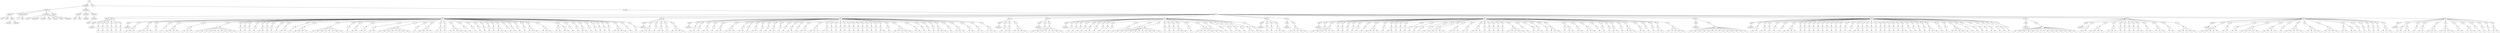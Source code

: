 digraph Tree {
	"t0" [label = "TEI"];
	"t1" [label = "teiHeader"];
	"t2" [label = "fileDesc"];
	"t3" [label = "titleStmt"];
	"t4" [label = "title"];
	"t5" [label = "title"];
	"t6" [label = "author"];
	"t7" [label = "surname"];
	"t8" [label = "forename"];
	"t9" [label = "publicationStmt"];
	"t10" [label = "p"];
	"t11" [label = "idno"];
	"t12" [label = "sourceDesc"];
	"t13" [label = "genre"];
	"t14" [label = "inspiration"];
	"t15" [label = "structure"];
	"t16" [label = "type"];
	"t17" [label = "periode"];
	"t18" [label = "taille"];
	"t19" [label = "permalien"];
	"t20" [label = "edStmt"];
	"t21" [label = "profileDesc"];
	"t22" [label = "creation"];
	"t23" [label = "date"];
	"t24" [label = "date"];
	"t25" [label = "langUsage"];
	"t26" [label = "language"];
	"t27" [label = "textClass"];
	"t28" [label = "keywords"];
	"t29" [label = "term"];
	"t30" [label = "text"];
	"t31" [label = "body"];
	"t32" [label = "div1"];
	"t33" [label = "head"];
	"t34" [label = "div2"];
	"t35" [label = "head"];
	"t36" [label = "listPerson"];
	"t37" [label = "sp"];
	"t38" [label = "p"];
	"t39" [label = "s"];
	"t40" [label = "sp"];
	"t41" [label = "p"];
	"t42" [label = "s"];
	"t43" [label = "sp"];
	"t44" [label = "p"];
	"t45" [label = "s"];
	"t46" [label = "sp"];
	"t47" [label = "p"];
	"t48" [label = "s"];
	"t49" [label = "sp"];
	"t50" [label = "p"];
	"t51" [label = "s"];
	"t52" [label = "sp"];
	"t53" [label = "p"];
	"t54" [label = "s"];
	"t55" [label = "div2"];
	"t56" [label = "head"];
	"t57" [label = "listPerson"];
	"t58" [label = "sp"];
	"t59" [label = "p"];
	"t60" [label = "s"];
	"t61" [label = "s"];
	"t62" [label = "s"];
	"t63" [label = "sp"];
	"t64" [label = "p"];
	"t65" [label = "s"];
	"t66" [label = "s"];
	"t67" [label = "s"];
	"t68" [label = "s"];
	"t69" [label = "sp"];
	"t70" [label = "p"];
	"t71" [label = "s"];
	"t72" [label = "sp"];
	"t73" [label = "p"];
	"t74" [label = "s"];
	"t75" [label = "sp"];
	"t76" [label = "p"];
	"t77" [label = "s"];
	"t78" [label = "s"];
	"t79" [label = "s"];
	"t80" [label = "s"];
	"t81" [label = "sp"];
	"t82" [label = "p"];
	"t83" [label = "s"];
	"t84" [label = "s"];
	"t85" [label = "s"];
	"t86" [label = "sp"];
	"t87" [label = "p"];
	"t88" [label = "s"];
	"t89" [label = "s"];
	"t90" [label = "s"];
	"t91" [label = "s"];
	"t92" [label = "s"];
	"t93" [label = "s"];
	"t94" [label = "s"];
	"t95" [label = "s"];
	"t96" [label = "s"];
	"t97" [label = "s"];
	"t98" [label = "sp"];
	"t99" [label = "p"];
	"t100" [label = "s"];
	"t101" [label = "sp"];
	"t102" [label = "p"];
	"t103" [label = "s"];
	"t104" [label = "sp"];
	"t105" [label = "p"];
	"t106" [label = "s"];
	"t107" [label = "sp"];
	"t108" [label = "p"];
	"t109" [label = "s"];
	"t110" [label = "sp"];
	"t111" [label = "p"];
	"t112" [label = "s"];
	"t113" [label = "s"];
	"t114" [label = "sp"];
	"t115" [label = "p"];
	"t116" [label = "s"];
	"t117" [label = "sp"];
	"t118" [label = "p"];
	"t119" [label = "s"];
	"t120" [label = "sp"];
	"t121" [label = "p"];
	"t122" [label = "s"];
	"t123" [label = "sp"];
	"t124" [label = "p"];
	"t125" [label = "s"];
	"t126" [label = "s"];
	"t127" [label = "sp"];
	"t128" [label = "p"];
	"t129" [label = "s"];
	"t130" [label = "sp"];
	"t131" [label = "p"];
	"t132" [label = "s"];
	"t133" [label = "s"];
	"t134" [label = "s"];
	"t135" [label = "s"];
	"t136" [label = "sp"];
	"t137" [label = "p"];
	"t138" [label = "s"];
	"t139" [label = "s"];
	"t140" [label = "s"];
	"t141" [label = "s"];
	"t142" [label = "s"];
	"t143" [label = "s"];
	"t144" [label = "s"];
	"t145" [label = "s"];
	"t146" [label = "sp"];
	"t147" [label = "p"];
	"t148" [label = "s"];
	"t149" [label = "sp"];
	"t150" [label = "p"];
	"t151" [label = "s"];
	"t152" [label = "s"];
	"t153" [label = "sp"];
	"t154" [label = "p"];
	"t155" [label = "s"];
	"t156" [label = "s"];
	"t157" [label = "sp"];
	"t158" [label = "p"];
	"t159" [label = "s"];
	"t160" [label = "s"];
	"t161" [label = "sp"];
	"t162" [label = "p"];
	"t163" [label = "s"];
	"t164" [label = "s"];
	"t165" [label = "s"];
	"t166" [label = "s"];
	"t167" [label = "s"];
	"t168" [label = "s"];
	"t169" [label = "s"];
	"t170" [label = "s"];
	"t171" [label = "sp"];
	"t172" [label = "p"];
	"t173" [label = "s"];
	"t174" [label = "sp"];
	"t175" [label = "p"];
	"t176" [label = "s"];
	"t177" [label = "s"];
	"t178" [label = "s"];
	"t179" [label = "s"];
	"t180" [label = "sp"];
	"t181" [label = "p"];
	"t182" [label = "s"];
	"t183" [label = "s"];
	"t184" [label = "sp"];
	"t185" [label = "p"];
	"t186" [label = "s"];
	"t187" [label = "sp"];
	"t188" [label = "p"];
	"t189" [label = "s"];
	"t190" [label = "s"];
	"t191" [label = "s"];
	"t192" [label = "s"];
	"t193" [label = "s"];
	"t194" [label = "sp"];
	"t195" [label = "p"];
	"t196" [label = "s"];
	"t197" [label = "sp"];
	"t198" [label = "p"];
	"t199" [label = "s"];
	"t200" [label = "sp"];
	"t201" [label = "p"];
	"t202" [label = "s"];
	"t203" [label = "sp"];
	"t204" [label = "p"];
	"t205" [label = "s"];
	"t206" [label = "sp"];
	"t207" [label = "p"];
	"t208" [label = "s"];
	"t209" [label = "sp"];
	"t210" [label = "p"];
	"t211" [label = "s"];
	"t212" [label = "sp"];
	"t213" [label = "p"];
	"t214" [label = "s"];
	"t215" [label = "s"];
	"t216" [label = "s"];
	"t217" [label = "sp"];
	"t218" [label = "p"];
	"t219" [label = "s"];
	"t220" [label = "sp"];
	"t221" [label = "p"];
	"t222" [label = "s"];
	"t223" [label = "sp"];
	"t224" [label = "p"];
	"t225" [label = "s"];
	"t226" [label = "sp"];
	"t227" [label = "p"];
	"t228" [label = "s"];
	"t229" [label = "sp"];
	"t230" [label = "p"];
	"t231" [label = "s"];
	"t232" [label = "s"];
	"t233" [label = "s"];
	"t234" [label = "sp"];
	"t235" [label = "p"];
	"t236" [label = "s"];
	"t237" [label = "s"];
	"t238" [label = "s"];
	"t239" [label = "sp"];
	"t240" [label = "p"];
	"t241" [label = "s"];
	"t242" [label = "s"];
	"t243" [label = "p"];
	"t244" [label = "s"];
	"t245" [label = "s"];
	"t246" [label = "sp"];
	"t247" [label = "p"];
	"t248" [label = "s"];
	"t249" [label = "sp"];
	"t250" [label = "p"];
	"t251" [label = "s"];
	"t252" [label = "sp"];
	"t253" [label = "p"];
	"t254" [label = "s"];
	"t255" [label = "s"];
	"t256" [label = "sp"];
	"t257" [label = "p"];
	"t258" [label = "s"];
	"t259" [label = "sp"];
	"t260" [label = "p"];
	"t261" [label = "s"];
	"t262" [label = "sp"];
	"t263" [label = "p"];
	"t264" [label = "s"];
	"t265" [label = "sp"];
	"t266" [label = "p"];
	"t267" [label = "s"];
	"t268" [label = "sp"];
	"t269" [label = "p"];
	"t270" [label = "s"];
	"t271" [label = "sp"];
	"t272" [label = "p"];
	"t273" [label = "s"];
	"t274" [label = "s"];
	"t275" [label = "s"];
	"t276" [label = "s"];
	"t277" [label = "sp"];
	"t278" [label = "p"];
	"t279" [label = "s"];
	"t280" [label = "sp"];
	"t281" [label = "p"];
	"t282" [label = "s"];
	"t283" [label = "div2"];
	"t284" [label = "head"];
	"t285" [label = "listPerson"];
	"t286" [label = "sp"];
	"t287" [label = "p"];
	"t288" [label = "s"];
	"t289" [label = "s"];
	"t290" [label = "s"];
	"t291" [label = "sp"];
	"t292" [label = "p"];
	"t293" [label = "s"];
	"t294" [label = "sp"];
	"t295" [label = "p"];
	"t296" [label = "s"];
	"t297" [label = "s"];
	"t298" [label = "sp"];
	"t299" [label = "p"];
	"t300" [label = "s"];
	"t301" [label = "sp"];
	"t302" [label = "p"];
	"t303" [label = "s"];
	"t304" [label = "s"];
	"t305" [label = "s"];
	"t306" [label = "s"];
	"t307" [label = "div2"];
	"t308" [label = "head"];
	"t309" [label = "listPerson"];
	"t310" [label = "sp"];
	"t311" [label = "p"];
	"t312" [label = "s"];
	"t313" [label = "s"];
	"t314" [label = "sp"];
	"t315" [label = "p"];
	"t316" [label = "s"];
	"t317" [label = "sp"];
	"t318" [label = "p"];
	"t319" [label = "s"];
	"t320" [label = "s"];
	"t321" [label = "sp"];
	"t322" [label = "p"];
	"t323" [label = "s"];
	"t324" [label = "sp"];
	"t325" [label = "p"];
	"t326" [label = "s"];
	"t327" [label = "s"];
	"t328" [label = "sp"];
	"t329" [label = "p"];
	"t330" [label = "s"];
	"t331" [label = "s"];
	"t332" [label = "s"];
	"t333" [label = "sp"];
	"t334" [label = "p"];
	"t335" [label = "s"];
	"t336" [label = "s"];
	"t337" [label = "sp"];
	"t338" [label = "p"];
	"t339" [label = "s"];
	"t340" [label = "sp"];
	"t341" [label = "p"];
	"t342" [label = "s"];
	"t343" [label = "s"];
	"t344" [label = "sp"];
	"t345" [label = "p"];
	"t346" [label = "s"];
	"t347" [label = "sp"];
	"t348" [label = "p"];
	"t349" [label = "s"];
	"t350" [label = "sp"];
	"t351" [label = "p"];
	"t352" [label = "s"];
	"t353" [label = "s"];
	"t354" [label = "sp"];
	"t355" [label = "p"];
	"t356" [label = "s"];
	"t357" [label = "sp"];
	"t358" [label = "p"];
	"t359" [label = "s"];
	"t360" [label = "sp"];
	"t361" [label = "p"];
	"t362" [label = "s"];
	"t363" [label = "s"];
	"t364" [label = "sp"];
	"t365" [label = "p"];
	"t366" [label = "s"];
	"t367" [label = "sp"];
	"t368" [label = "p"];
	"t369" [label = "s"];
	"t370" [label = "s"];
	"t371" [label = "sp"];
	"t372" [label = "p"];
	"t373" [label = "s"];
	"t374" [label = "s"];
	"t375" [label = "s"];
	"t376" [label = "sp"];
	"t377" [label = "p"];
	"t378" [label = "s"];
	"t379" [label = "s"];
	"t380" [label = "sp"];
	"t381" [label = "p"];
	"t382" [label = "s"];
	"t383" [label = "sp"];
	"t384" [label = "p"];
	"t385" [label = "s"];
	"t386" [label = "sp"];
	"t387" [label = "p"];
	"t388" [label = "s"];
	"t389" [label = "sp"];
	"t390" [label = "p"];
	"t391" [label = "s"];
	"t392" [label = "sp"];
	"t393" [label = "p"];
	"t394" [label = "s"];
	"t395" [label = "sp"];
	"t396" [label = "p"];
	"t397" [label = "s"];
	"t398" [label = "sp"];
	"t399" [label = "p"];
	"t400" [label = "s"];
	"t401" [label = "sp"];
	"t402" [label = "p"];
	"t403" [label = "s"];
	"t404" [label = "sp"];
	"t405" [label = "p"];
	"t406" [label = "s"];
	"t407" [label = "sp"];
	"t408" [label = "p"];
	"t409" [label = "s"];
	"t410" [label = "sp"];
	"t411" [label = "p"];
	"t412" [label = "s"];
	"t413" [label = "sp"];
	"t414" [label = "p"];
	"t415" [label = "s"];
	"t416" [label = "s"];
	"t417" [label = "sp"];
	"t418" [label = "p"];
	"t419" [label = "s"];
	"t420" [label = "sp"];
	"t421" [label = "p"];
	"t422" [label = "s"];
	"t423" [label = "s"];
	"t424" [label = "s"];
	"t425" [label = "s"];
	"t426" [label = "s"];
	"t427" [label = "sp"];
	"t428" [label = "p"];
	"t429" [label = "s"];
	"t430" [label = "s"];
	"t431" [label = "sp"];
	"t432" [label = "p"];
	"t433" [label = "s"];
	"t434" [label = "sp"];
	"t435" [label = "p"];
	"t436" [label = "s"];
	"t437" [label = "sp"];
	"t438" [label = "p"];
	"t439" [label = "s"];
	"t440" [label = "sp"];
	"t441" [label = "p"];
	"t442" [label = "s"];
	"t443" [label = "s"];
	"t444" [label = "s"];
	"t445" [label = "sp"];
	"t446" [label = "p"];
	"t447" [label = "s"];
	"t448" [label = "sp"];
	"t449" [label = "p"];
	"t450" [label = "s"];
	"t451" [label = "s"];
	"t452" [label = "s"];
	"t453" [label = "sp"];
	"t454" [label = "p"];
	"t455" [label = "s"];
	"t456" [label = "s"];
	"t457" [label = "sp"];
	"t458" [label = "p"];
	"t459" [label = "s"];
	"t460" [label = "s"];
	"t461" [label = "sp"];
	"t462" [label = "p"];
	"t463" [label = "s"];
	"t464" [label = "s"];
	"t465" [label = "s"];
	"t466" [label = "div2"];
	"t467" [label = "head"];
	"t468" [label = "listPerson"];
	"t469" [label = "sp"];
	"t470" [label = "p"];
	"t471" [label = "s"];
	"t472" [label = "sp"];
	"t473" [label = "p"];
	"t474" [label = "s"];
	"t475" [label = "s"];
	"t476" [label = "sp"];
	"t477" [label = "p"];
	"t478" [label = "s"];
	"t479" [label = "s"];
	"t480" [label = "s"];
	"t481" [label = "s"];
	"t482" [label = "div2"];
	"t483" [label = "head"];
	"t484" [label = "listPerson"];
	"t485" [label = "sp"];
	"t486" [label = "p"];
	"t487" [label = "s"];
	"t488" [label = "sp"];
	"t489" [label = "p"];
	"t490" [label = "s"];
	"t491" [label = "s"];
	"t492" [label = "s"];
	"t493" [label = "s"];
	"t494" [label = "s"];
	"t495" [label = "s"];
	"t496" [label = "s"];
	"t497" [label = "div2"];
	"t498" [label = "head"];
	"t499" [label = "listPerson"];
	"t500" [label = "sp"];
	"t501" [label = "p"];
	"t502" [label = "s"];
	"t503" [label = "sp"];
	"t504" [label = "p"];
	"t505" [label = "s"];
	"t506" [label = "sp"];
	"t507" [label = "p"];
	"t508" [label = "s"];
	"t509" [label = "sp"];
	"t510" [label = "p"];
	"t511" [label = "s"];
	"t512" [label = "sp"];
	"t513" [label = "p"];
	"t514" [label = "s"];
	"t515" [label = "s"];
	"t516" [label = "sp"];
	"t517" [label = "p"];
	"t518" [label = "s"];
	"t519" [label = "sp"];
	"t520" [label = "p"];
	"t521" [label = "s"];
	"t522" [label = "sp"];
	"t523" [label = "p"];
	"t524" [label = "s"];
	"t525" [label = "sp"];
	"t526" [label = "p"];
	"t527" [label = "s"];
	"t528" [label = "sp"];
	"t529" [label = "p"];
	"t530" [label = "s"];
	"t531" [label = "sp"];
	"t532" [label = "p"];
	"t533" [label = "s"];
	"t534" [label = "sp"];
	"t535" [label = "p"];
	"t536" [label = "s"];
	"t537" [label = "s"];
	"t538" [label = "s"];
	"t539" [label = "s"];
	"t540" [label = "s"];
	"t541" [label = "s"];
	"t542" [label = "s"];
	"t543" [label = "s"];
	"t544" [label = "s"];
	"t545" [label = "s"];
	"t546" [label = "sp"];
	"t547" [label = "p"];
	"t548" [label = "s"];
	"t549" [label = "sp"];
	"t550" [label = "p"];
	"t551" [label = "s"];
	"t552" [label = "sp"];
	"t553" [label = "p"];
	"t554" [label = "s"];
	"t555" [label = "sp"];
	"t556" [label = "p"];
	"t557" [label = "s"];
	"t558" [label = "s"];
	"t559" [label = "s"];
	"t560" [label = "sp"];
	"t561" [label = "p"];
	"t562" [label = "s"];
	"t563" [label = "sp"];
	"t564" [label = "p"];
	"t565" [label = "s"];
	"t566" [label = "s"];
	"t567" [label = "s"];
	"t568" [label = "s"];
	"t569" [label = "s"];
	"t570" [label = "s"];
	"t571" [label = "sp"];
	"t572" [label = "p"];
	"t573" [label = "s"];
	"t574" [label = "sp"];
	"t575" [label = "p"];
	"t576" [label = "s"];
	"t577" [label = "sp"];
	"t578" [label = "p"];
	"t579" [label = "s"];
	"t580" [label = "sp"];
	"t581" [label = "p"];
	"t582" [label = "s"];
	"t583" [label = "s"];
	"t584" [label = "sp"];
	"t585" [label = "p"];
	"t586" [label = "s"];
	"t587" [label = "sp"];
	"t588" [label = "p"];
	"t589" [label = "s"];
	"t590" [label = "s"];
	"t591" [label = "sp"];
	"t592" [label = "p"];
	"t593" [label = "s"];
	"t594" [label = "s"];
	"t595" [label = "div2"];
	"t596" [label = "head"];
	"t597" [label = "listPerson"];
	"t598" [label = "sp"];
	"t599" [label = "p"];
	"t600" [label = "s"];
	"t601" [label = "sp"];
	"t602" [label = "p"];
	"t603" [label = "s"];
	"t604" [label = "sp"];
	"t605" [label = "p"];
	"t606" [label = "s"];
	"t607" [label = "s"];
	"t608" [label = "s"];
	"t609" [label = "div2"];
	"t610" [label = "head"];
	"t611" [label = "listPerson"];
	"t612" [label = "sp"];
	"t613" [label = "p"];
	"t614" [label = "s"];
	"t615" [label = "s"];
	"t616" [label = "s"];
	"t617" [label = "s"];
	"t618" [label = "s"];
	"t619" [label = "div2"];
	"t620" [label = "head"];
	"t621" [label = "listPerson"];
	"t622" [label = "sp"];
	"t623" [label = "p"];
	"t624" [label = "s"];
	"t625" [label = "sp"];
	"t626" [label = "p"];
	"t627" [label = "s"];
	"t628" [label = "s"];
	"t629" [label = "s"];
	"t630" [label = "s"];
	"t631" [label = "s"];
	"t632" [label = "sp"];
	"t633" [label = "p"];
	"t634" [label = "s"];
	"t635" [label = "sp"];
	"t636" [label = "p"];
	"t637" [label = "s"];
	"t638" [label = "sp"];
	"t639" [label = "p"];
	"t640" [label = "s"];
	"t641" [label = "sp"];
	"t642" [label = "p"];
	"t643" [label = "s"];
	"t644" [label = "sp"];
	"t645" [label = "p"];
	"t646" [label = "s"];
	"t647" [label = "sp"];
	"t648" [label = "p"];
	"t649" [label = "s"];
	"t650" [label = "sp"];
	"t651" [label = "p"];
	"t652" [label = "s"];
	"t653" [label = "s"];
	"t654" [label = "s"];
	"t655" [label = "s"];
	"t656" [label = "sp"];
	"t657" [label = "p"];
	"t658" [label = "s"];
	"t659" [label = "sp"];
	"t660" [label = "p"];
	"t661" [label = "s"];
	"t662" [label = "s"];
	"t663" [label = "sp"];
	"t664" [label = "p"];
	"t665" [label = "s"];
	"t666" [label = "sp"];
	"t667" [label = "p"];
	"t668" [label = "s"];
	"t669" [label = "sp"];
	"t670" [label = "p"];
	"t671" [label = "s"];
	"t672" [label = "sp"];
	"t673" [label = "p"];
	"t674" [label = "s"];
	"t675" [label = "sp"];
	"t676" [label = "p"];
	"t677" [label = "s"];
	"t678" [label = "sp"];
	"t679" [label = "p"];
	"t680" [label = "s"];
	"t681" [label = "sp"];
	"t682" [label = "p"];
	"t683" [label = "s"];
	"t684" [label = "sp"];
	"t685" [label = "p"];
	"t686" [label = "s"];
	"t687" [label = "s"];
	"t688" [label = "s"];
	"t689" [label = "s"];
	"t690" [label = "s"];
	"t691" [label = "sp"];
	"t692" [label = "p"];
	"t693" [label = "s"];
	"t694" [label = "s"];
	"t695" [label = "s"];
	"t696" [label = "sp"];
	"t697" [label = "p"];
	"t698" [label = "s"];
	"t699" [label = "s"];
	"t700" [label = "sp"];
	"t701" [label = "p"];
	"t702" [label = "s"];
	"t703" [label = "s"];
	"t704" [label = "s"];
	"t705" [label = "sp"];
	"t706" [label = "p"];
	"t707" [label = "s"];
	"t708" [label = "sp"];
	"t709" [label = "p"];
	"t710" [label = "s"];
	"t711" [label = "sp"];
	"t712" [label = "p"];
	"t713" [label = "s"];
	"t714" [label = "sp"];
	"t715" [label = "p"];
	"t716" [label = "s"];
	"t717" [label = "sp"];
	"t718" [label = "p"];
	"t719" [label = "s"];
	"t720" [label = "sp"];
	"t721" [label = "p"];
	"t722" [label = "s"];
	"t723" [label = "s"];
	"t724" [label = "s"];
	"t725" [label = "s"];
	"t726" [label = "s"];
	"t727" [label = "sp"];
	"t728" [label = "p"];
	"t729" [label = "s"];
	"t730" [label = "sp"];
	"t731" [label = "p"];
	"t732" [label = "s"];
	"t733" [label = "sp"];
	"t734" [label = "p"];
	"t735" [label = "s"];
	"t736" [label = "s"];
	"t737" [label = "sp"];
	"t738" [label = "p"];
	"t739" [label = "s"];
	"t740" [label = "sp"];
	"t741" [label = "p"];
	"t742" [label = "s"];
	"t743" [label = "s"];
	"t744" [label = "s"];
	"t745" [label = "sp"];
	"t746" [label = "p"];
	"t747" [label = "s"];
	"t748" [label = "p"];
	"t749" [label = "s"];
	"t750" [label = "s"];
	"t751" [label = "sp"];
	"t752" [label = "p"];
	"t753" [label = "s"];
	"t754" [label = "s"];
	"t755" [label = "sp"];
	"t756" [label = "p"];
	"t757" [label = "s"];
	"t758" [label = "s"];
	"t759" [label = "s"];
	"t760" [label = "sp"];
	"t761" [label = "p"];
	"t762" [label = "s"];
	"t763" [label = "sp"];
	"t764" [label = "p"];
	"t765" [label = "s"];
	"t766" [label = "sp"];
	"t767" [label = "p"];
	"t768" [label = "s"];
	"t769" [label = "sp"];
	"t770" [label = "p"];
	"t771" [label = "s"];
	"t772" [label = "s"];
	"t773" [label = "sp"];
	"t774" [label = "p"];
	"t775" [label = "s"];
	"t776" [label = "sp"];
	"t777" [label = "p"];
	"t778" [label = "s"];
	"t779" [label = "s"];
	"t780" [label = "s"];
	"t781" [label = "sp"];
	"t782" [label = "p"];
	"t783" [label = "s"];
	"t784" [label = "s"];
	"t785" [label = "sp"];
	"t786" [label = "p"];
	"t787" [label = "s"];
	"t788" [label = "sp"];
	"t789" [label = "p"];
	"t790" [label = "s"];
	"t791" [label = "sp"];
	"t792" [label = "p"];
	"t793" [label = "s"];
	"t794" [label = "s"];
	"t795" [label = "sp"];
	"t796" [label = "p"];
	"t797" [label = "s"];
	"t798" [label = "s"];
	"t799" [label = "s"];
	"t800" [label = "s"];
	"t801" [label = "s"];
	"t802" [label = "div2"];
	"t803" [label = "head"];
	"t804" [label = "listPerson"];
	"t805" [label = "sp"];
	"t806" [label = "p"];
	"t807" [label = "s"];
	"t808" [label = "s"];
	"t809" [label = "s"];
	"t810" [label = "s"];
	"t811" [label = "s"];
	"t812" [label = "s"];
	"t813" [label = "s"];
	"t814" [label = "s"];
	"t815" [label = "s"];
	"t816" [label = "s"];
	"t817" [label = "s"];
	"t818" [label = "s"];
	"t819" [label = "s"];
	"t820" [label = "s"];
	"t821" [label = "div2"];
	"t822" [label = "head"];
	"t823" [label = "listPerson"];
	"t824" [label = "sp"];
	"t825" [label = "p"];
	"t826" [label = "s"];
	"t827" [label = "s"];
	"t828" [label = "sp"];
	"t829" [label = "p"];
	"t830" [label = "s"];
	"t831" [label = "s"];
	"t832" [label = "sp"];
	"t833" [label = "p"];
	"t834" [label = "s"];
	"t835" [label = "sp"];
	"t836" [label = "p"];
	"t837" [label = "s"];
	"t838" [label = "sp"];
	"t839" [label = "p"];
	"t840" [label = "s"];
	"t841" [label = "sp"];
	"t842" [label = "p"];
	"t843" [label = "s"];
	"t844" [label = "s"];
	"t845" [label = "s"];
	"t846" [label = "s"];
	"t847" [label = "sp"];
	"t848" [label = "p"];
	"t849" [label = "s"];
	"t850" [label = "sp"];
	"t851" [label = "p"];
	"t852" [label = "s"];
	"t853" [label = "sp"];
	"t854" [label = "p"];
	"t855" [label = "s"];
	"t856" [label = "sp"];
	"t857" [label = "p"];
	"t858" [label = "s"];
	"t859" [label = "sp"];
	"t860" [label = "p"];
	"t861" [label = "s"];
	"t862" [label = "sp"];
	"t863" [label = "p"];
	"t864" [label = "s"];
	"t865" [label = "sp"];
	"t866" [label = "p"];
	"t867" [label = "s"];
	"t868" [label = "sp"];
	"t869" [label = "p"];
	"t870" [label = "s"];
	"t871" [label = "sp"];
	"t872" [label = "p"];
	"t873" [label = "s"];
	"t874" [label = "sp"];
	"t875" [label = "p"];
	"t876" [label = "s"];
	"t877" [label = "sp"];
	"t878" [label = "p"];
	"t879" [label = "s"];
	"t880" [label = "sp"];
	"t881" [label = "p"];
	"t882" [label = "s"];
	"t883" [label = "sp"];
	"t884" [label = "p"];
	"t885" [label = "s"];
	"t886" [label = "s"];
	"t887" [label = "sp"];
	"t888" [label = "p"];
	"t889" [label = "s"];
	"t890" [label = "sp"];
	"t891" [label = "p"];
	"t892" [label = "s"];
	"t893" [label = "sp"];
	"t894" [label = "p"];
	"t895" [label = "s"];
	"t896" [label = "sp"];
	"t897" [label = "p"];
	"t898" [label = "s"];
	"t899" [label = "sp"];
	"t900" [label = "p"];
	"t901" [label = "s"];
	"t902" [label = "sp"];
	"t903" [label = "p"];
	"t904" [label = "s"];
	"t905" [label = "sp"];
	"t906" [label = "p"];
	"t907" [label = "s"];
	"t908" [label = "sp"];
	"t909" [label = "p"];
	"t910" [label = "s"];
	"t911" [label = "sp"];
	"t912" [label = "p"];
	"t913" [label = "s"];
	"t914" [label = "sp"];
	"t915" [label = "p"];
	"t916" [label = "s"];
	"t917" [label = "s"];
	"t918" [label = "sp"];
	"t919" [label = "p"];
	"t920" [label = "s"];
	"t921" [label = "sp"];
	"t922" [label = "p"];
	"t923" [label = "s"];
	"t924" [label = "sp"];
	"t925" [label = "p"];
	"t926" [label = "s"];
	"t927" [label = "sp"];
	"t928" [label = "p"];
	"t929" [label = "s"];
	"t930" [label = "sp"];
	"t931" [label = "p"];
	"t932" [label = "s"];
	"t933" [label = "s"];
	"t934" [label = "s"];
	"t935" [label = "sp"];
	"t936" [label = "p"];
	"t937" [label = "s"];
	"t938" [label = "sp"];
	"t939" [label = "p"];
	"t940" [label = "s"];
	"t941" [label = "sp"];
	"t942" [label = "p"];
	"t943" [label = "s"];
	"t944" [label = "s"];
	"t945" [label = "s"];
	"t946" [label = "s"];
	"t947" [label = "s"];
	"t948" [label = "sp"];
	"t949" [label = "p"];
	"t950" [label = "s"];
	"t951" [label = "sp"];
	"t952" [label = "p"];
	"t953" [label = "s"];
	"t954" [label = "sp"];
	"t955" [label = "p"];
	"t956" [label = "s"];
	"t957" [label = "sp"];
	"t958" [label = "p"];
	"t959" [label = "s"];
	"t960" [label = "sp"];
	"t961" [label = "p"];
	"t962" [label = "s"];
	"t963" [label = "s"];
	"t964" [label = "sp"];
	"t965" [label = "p"];
	"t966" [label = "s"];
	"t967" [label = "sp"];
	"t968" [label = "p"];
	"t969" [label = "s"];
	"t970" [label = "sp"];
	"t971" [label = "p"];
	"t972" [label = "s"];
	"t973" [label = "div2"];
	"t974" [label = "head"];
	"t975" [label = "listPerson"];
	"t976" [label = "sp"];
	"t977" [label = "p"];
	"t978" [label = "s"];
	"t979" [label = "s"];
	"t980" [label = "s"];
	"t981" [label = "s"];
	"t982" [label = "s"];
	"t983" [label = "s"];
	"t984" [label = "s"];
	"t985" [label = "s"];
	"t986" [label = "s"];
	"t987" [label = "s"];
	"t988" [label = "s"];
	"t989" [label = "s"];
	"t990" [label = "s"];
	"t991" [label = "s"];
	"t992" [label = "s"];
	"t993" [label = "div2"];
	"t994" [label = "head"];
	"t995" [label = "listPerson"];
	"t996" [label = "sp"];
	"t997" [label = "p"];
	"t998" [label = "s"];
	"t999" [label = "s"];
	"t1000" [label = "sp"];
	"t1001" [label = "p"];
	"t1002" [label = "s"];
	"t1003" [label = "s"];
	"t1004" [label = "s"];
	"t1005" [label = "s"];
	"t1006" [label = "sp"];
	"t1007" [label = "p"];
	"t1008" [label = "s"];
	"t1009" [label = "s"];
	"t1010" [label = "s"];
	"t1011" [label = "sp"];
	"t1012" [label = "p"];
	"t1013" [label = "s"];
	"t1014" [label = "sp"];
	"t1015" [label = "p"];
	"t1016" [label = "s"];
	"t1017" [label = "sp"];
	"t1018" [label = "p"];
	"t1019" [label = "s"];
	"t1020" [label = "sp"];
	"t1021" [label = "p"];
	"t1022" [label = "s"];
	"t1023" [label = "sp"];
	"t1024" [label = "p"];
	"t1025" [label = "s"];
	"t1026" [label = "s"];
	"t1027" [label = "sp"];
	"t1028" [label = "p"];
	"t1029" [label = "s"];
	"t1030" [label = "s"];
	"t1031" [label = "sp"];
	"t1032" [label = "p"];
	"t1033" [label = "s"];
	"t1034" [label = "s"];
	"t1035" [label = "s"];
	"t1036" [label = "sp"];
	"t1037" [label = "p"];
	"t1038" [label = "s"];
	"t1039" [label = "s"];
	"t1040" [label = "sp"];
	"t1041" [label = "p"];
	"t1042" [label = "s"];
	"t1043" [label = "s"];
	"t1044" [label = "s"];
	"t1045" [label = "s"];
	"t1046" [label = "s"];
	"t1047" [label = "div2"];
	"t1048" [label = "head"];
	"t1049" [label = "listPerson"];
	"t1050" [label = "sp"];
	"t1051" [label = "p"];
	"t1052" [label = "s"];
	"t1053" [label = "s"];
	"t1054" [label = "s"];
	"t1055" [label = "s"];
	"t1056" [label = "s"];
	"t1057" [label = "sp"];
	"t1058" [label = "p"];
	"t1059" [label = "s"];
	"t1060" [label = "s"];
	"t1061" [label = "sp"];
	"t1062" [label = "p"];
	"t1063" [label = "s"];
	"t1064" [label = "s"];
	"t1065" [label = "sp"];
	"t1066" [label = "p"];
	"t1067" [label = "s"];
	"t1068" [label = "s"];
	"t1069" [label = "s"];
	"t1070" [label = "s"];
	"t1071" [label = "s"];
	"t1072" [label = "sp"];
	"t1073" [label = "p"];
	"t1074" [label = "s"];
	"t1075" [label = "s"];
	"t1076" [label = "s"];
	"t1077" [label = "s"];
	"t1078" [label = "sp"];
	"t1079" [label = "p"];
	"t1080" [label = "s"];
	"t1081" [label = "sp"];
	"t1082" [label = "p"];
	"t1083" [label = "s"];
	"t1084" [label = "s"];
	"t1085" [label = "s"];
	"t1086" [label = "s"];
	"t1087" [label = "s"];
	"t1088" [label = "sp"];
	"t1089" [label = "p"];
	"t1090" [label = "s"];
	"t1091" [label = "s"];
	"t1092" [label = "s"];
	"t1093" [label = "s"];
	"t1094" [label = "sp"];
	"t1095" [label = "p"];
	"t1096" [label = "s"];
	"t1097" [label = "s"];
	"t1098" [label = "s"];
	"t1099" [label = "s"];
	"t1100" [label = "sp"];
	"t1101" [label = "p"];
	"t1102" [label = "s"];
	"t1103" [label = "s"];
	"t1104" [label = "p"];
	"t1105" [label = "s"];
	"t1106" [label = "s"];
	"t1107" [label = "sp"];
	"t1108" [label = "p"];
	"t1109" [label = "s"];
	"t1110" [label = "sp"];
	"t1111" [label = "p"];
	"t1112" [label = "s"];
	"t1113" [label = "sp"];
	"t1114" [label = "p"];
	"t1115" [label = "s"];
	"t1116" [label = "sp"];
	"t1117" [label = "p"];
	"t1118" [label = "s"];
	"t1119" [label = "sp"];
	"t1120" [label = "p"];
	"t1121" [label = "s"];
	"t1122" [label = "sp"];
	"t1123" [label = "p"];
	"t1124" [label = "s"];
	"t1125" [label = "s"];
	"t1126" [label = "s"];
	"t1127" [label = "div2"];
	"t1128" [label = "head"];
	"t1129" [label = "listPerson"];
	"t1130" [label = "sp"];
	"t1131" [label = "p"];
	"t1132" [label = "s"];
	"t1133" [label = "s"];
	"t1134" [label = "p"];
	"t1135" [label = "s"];
	"t1136" [label = "s"];
	"t1137" [label = "sp"];
	"t1138" [label = "p"];
	"t1139" [label = "s"];
	"t1140" [label = "sp"];
	"t1141" [label = "p"];
	"t1142" [label = "s"];
	"t1143" [label = "s"];
	"t1144" [label = "sp"];
	"t1145" [label = "p"];
	"t1146" [label = "s"];
	"t1147" [label = "s"];
	"t1148" [label = "s"];
	"t1149" [label = "sp"];
	"t1150" [label = "p"];
	"t1151" [label = "s"];
	"t1152" [label = "s"];
	"t1153" [label = "s"];
	"t1154" [label = "s"];
	"t1155" [label = "sp"];
	"t1156" [label = "p"];
	"t1157" [label = "s"];
	"t1158" [label = "s"];
	"t1159" [label = "sp"];
	"t1160" [label = "p"];
	"t1161" [label = "s"];
	"t1162" [label = "s"];
	"t1163" [label = "s"];
	"t1164" [label = "sp"];
	"t1165" [label = "p"];
	"t1166" [label = "s"];
	"t1167" [label = "sp"];
	"t1168" [label = "p"];
	"t1169" [label = "s"];
	"t1170" [label = "sp"];
	"t1171" [label = "p"];
	"t1172" [label = "s"];
	"t1173" [label = "sp"];
	"t1174" [label = "p"];
	"t1175" [label = "s"];
	"t1176" [label = "s"];
	"t0" -> "t1";
	"t1" -> "t2";
	"t2" -> "t3";
	"t3" -> "t4";
	"t3" -> "t5";
	"t3" -> "t6";
	"t6" -> "t7";
	"t6" -> "t8";
	"t2" -> "t9";
	"t9" -> "t10";
	"t9" -> "t11";
	"t2" -> "t12";
	"t12" -> "t13";
	"t12" -> "t14";
	"t12" -> "t15";
	"t12" -> "t16";
	"t12" -> "t17";
	"t12" -> "t18";
	"t12" -> "t19";
	"t2" -> "t20";
	"t1" -> "t21";
	"t21" -> "t22";
	"t22" -> "t23";
	"t22" -> "t24";
	"t21" -> "t25";
	"t25" -> "t26";
	"t21" -> "t27";
	"t27" -> "t28";
	"t28" -> "t29";
	"t0" -> "t30";
	"t30" -> "t31";
	"t31" -> "t32";
	"t32" -> "t33";
	"t32" -> "t34";
	"t34" -> "t35";
	"t35" -> "t36";
	"t34" -> "t37";
	"t37" -> "t38";
	"t38" -> "t39";
	"t34" -> "t40";
	"t40" -> "t41";
	"t41" -> "t42";
	"t34" -> "t43";
	"t43" -> "t44";
	"t44" -> "t45";
	"t34" -> "t46";
	"t46" -> "t47";
	"t47" -> "t48";
	"t34" -> "t49";
	"t49" -> "t50";
	"t50" -> "t51";
	"t34" -> "t52";
	"t52" -> "t53";
	"t53" -> "t54";
	"t32" -> "t55";
	"t55" -> "t56";
	"t56" -> "t57";
	"t55" -> "t58";
	"t58" -> "t59";
	"t59" -> "t60";
	"t59" -> "t61";
	"t59" -> "t62";
	"t55" -> "t63";
	"t63" -> "t64";
	"t64" -> "t65";
	"t64" -> "t66";
	"t64" -> "t67";
	"t64" -> "t68";
	"t55" -> "t69";
	"t69" -> "t70";
	"t70" -> "t71";
	"t55" -> "t72";
	"t72" -> "t73";
	"t73" -> "t74";
	"t55" -> "t75";
	"t75" -> "t76";
	"t76" -> "t77";
	"t76" -> "t78";
	"t76" -> "t79";
	"t76" -> "t80";
	"t55" -> "t81";
	"t81" -> "t82";
	"t82" -> "t83";
	"t82" -> "t84";
	"t82" -> "t85";
	"t55" -> "t86";
	"t86" -> "t87";
	"t87" -> "t88";
	"t87" -> "t89";
	"t87" -> "t90";
	"t87" -> "t91";
	"t87" -> "t92";
	"t87" -> "t93";
	"t87" -> "t94";
	"t87" -> "t95";
	"t87" -> "t96";
	"t87" -> "t97";
	"t55" -> "t98";
	"t98" -> "t99";
	"t99" -> "t100";
	"t55" -> "t101";
	"t101" -> "t102";
	"t102" -> "t103";
	"t55" -> "t104";
	"t104" -> "t105";
	"t105" -> "t106";
	"t55" -> "t107";
	"t107" -> "t108";
	"t108" -> "t109";
	"t55" -> "t110";
	"t110" -> "t111";
	"t111" -> "t112";
	"t111" -> "t113";
	"t55" -> "t114";
	"t114" -> "t115";
	"t115" -> "t116";
	"t55" -> "t117";
	"t117" -> "t118";
	"t118" -> "t119";
	"t55" -> "t120";
	"t120" -> "t121";
	"t121" -> "t122";
	"t55" -> "t123";
	"t123" -> "t124";
	"t124" -> "t125";
	"t124" -> "t126";
	"t55" -> "t127";
	"t127" -> "t128";
	"t128" -> "t129";
	"t55" -> "t130";
	"t130" -> "t131";
	"t131" -> "t132";
	"t131" -> "t133";
	"t131" -> "t134";
	"t131" -> "t135";
	"t55" -> "t136";
	"t136" -> "t137";
	"t137" -> "t138";
	"t137" -> "t139";
	"t137" -> "t140";
	"t137" -> "t141";
	"t137" -> "t142";
	"t137" -> "t143";
	"t137" -> "t144";
	"t137" -> "t145";
	"t55" -> "t146";
	"t146" -> "t147";
	"t147" -> "t148";
	"t55" -> "t149";
	"t149" -> "t150";
	"t150" -> "t151";
	"t150" -> "t152";
	"t55" -> "t153";
	"t153" -> "t154";
	"t154" -> "t155";
	"t154" -> "t156";
	"t55" -> "t157";
	"t157" -> "t158";
	"t158" -> "t159";
	"t158" -> "t160";
	"t55" -> "t161";
	"t161" -> "t162";
	"t162" -> "t163";
	"t162" -> "t164";
	"t162" -> "t165";
	"t162" -> "t166";
	"t162" -> "t167";
	"t162" -> "t168";
	"t162" -> "t169";
	"t162" -> "t170";
	"t55" -> "t171";
	"t171" -> "t172";
	"t172" -> "t173";
	"t55" -> "t174";
	"t174" -> "t175";
	"t175" -> "t176";
	"t175" -> "t177";
	"t175" -> "t178";
	"t175" -> "t179";
	"t55" -> "t180";
	"t180" -> "t181";
	"t181" -> "t182";
	"t181" -> "t183";
	"t55" -> "t184";
	"t184" -> "t185";
	"t185" -> "t186";
	"t55" -> "t187";
	"t187" -> "t188";
	"t188" -> "t189";
	"t188" -> "t190";
	"t188" -> "t191";
	"t188" -> "t192";
	"t188" -> "t193";
	"t55" -> "t194";
	"t194" -> "t195";
	"t195" -> "t196";
	"t55" -> "t197";
	"t197" -> "t198";
	"t198" -> "t199";
	"t55" -> "t200";
	"t200" -> "t201";
	"t201" -> "t202";
	"t55" -> "t203";
	"t203" -> "t204";
	"t204" -> "t205";
	"t55" -> "t206";
	"t206" -> "t207";
	"t207" -> "t208";
	"t55" -> "t209";
	"t209" -> "t210";
	"t210" -> "t211";
	"t55" -> "t212";
	"t212" -> "t213";
	"t213" -> "t214";
	"t213" -> "t215";
	"t213" -> "t216";
	"t55" -> "t217";
	"t217" -> "t218";
	"t218" -> "t219";
	"t55" -> "t220";
	"t220" -> "t221";
	"t221" -> "t222";
	"t55" -> "t223";
	"t223" -> "t224";
	"t224" -> "t225";
	"t55" -> "t226";
	"t226" -> "t227";
	"t227" -> "t228";
	"t55" -> "t229";
	"t229" -> "t230";
	"t230" -> "t231";
	"t230" -> "t232";
	"t230" -> "t233";
	"t55" -> "t234";
	"t234" -> "t235";
	"t235" -> "t236";
	"t235" -> "t237";
	"t235" -> "t238";
	"t55" -> "t239";
	"t239" -> "t240";
	"t240" -> "t241";
	"t240" -> "t242";
	"t239" -> "t243";
	"t243" -> "t244";
	"t243" -> "t245";
	"t55" -> "t246";
	"t246" -> "t247";
	"t247" -> "t248";
	"t55" -> "t249";
	"t249" -> "t250";
	"t250" -> "t251";
	"t55" -> "t252";
	"t252" -> "t253";
	"t253" -> "t254";
	"t253" -> "t255";
	"t55" -> "t256";
	"t256" -> "t257";
	"t257" -> "t258";
	"t55" -> "t259";
	"t259" -> "t260";
	"t260" -> "t261";
	"t55" -> "t262";
	"t262" -> "t263";
	"t263" -> "t264";
	"t55" -> "t265";
	"t265" -> "t266";
	"t266" -> "t267";
	"t55" -> "t268";
	"t268" -> "t269";
	"t269" -> "t270";
	"t55" -> "t271";
	"t271" -> "t272";
	"t272" -> "t273";
	"t272" -> "t274";
	"t272" -> "t275";
	"t272" -> "t276";
	"t55" -> "t277";
	"t277" -> "t278";
	"t278" -> "t279";
	"t55" -> "t280";
	"t280" -> "t281";
	"t281" -> "t282";
	"t32" -> "t283";
	"t283" -> "t284";
	"t284" -> "t285";
	"t283" -> "t286";
	"t286" -> "t287";
	"t287" -> "t288";
	"t287" -> "t289";
	"t287" -> "t290";
	"t283" -> "t291";
	"t291" -> "t292";
	"t292" -> "t293";
	"t283" -> "t294";
	"t294" -> "t295";
	"t295" -> "t296";
	"t295" -> "t297";
	"t283" -> "t298";
	"t298" -> "t299";
	"t299" -> "t300";
	"t283" -> "t301";
	"t301" -> "t302";
	"t302" -> "t303";
	"t302" -> "t304";
	"t302" -> "t305";
	"t302" -> "t306";
	"t32" -> "t307";
	"t307" -> "t308";
	"t308" -> "t309";
	"t307" -> "t310";
	"t310" -> "t311";
	"t311" -> "t312";
	"t311" -> "t313";
	"t307" -> "t314";
	"t314" -> "t315";
	"t315" -> "t316";
	"t307" -> "t317";
	"t317" -> "t318";
	"t318" -> "t319";
	"t318" -> "t320";
	"t307" -> "t321";
	"t321" -> "t322";
	"t322" -> "t323";
	"t307" -> "t324";
	"t324" -> "t325";
	"t325" -> "t326";
	"t325" -> "t327";
	"t307" -> "t328";
	"t328" -> "t329";
	"t329" -> "t330";
	"t329" -> "t331";
	"t329" -> "t332";
	"t307" -> "t333";
	"t333" -> "t334";
	"t334" -> "t335";
	"t334" -> "t336";
	"t307" -> "t337";
	"t337" -> "t338";
	"t338" -> "t339";
	"t307" -> "t340";
	"t340" -> "t341";
	"t341" -> "t342";
	"t341" -> "t343";
	"t307" -> "t344";
	"t344" -> "t345";
	"t345" -> "t346";
	"t307" -> "t347";
	"t347" -> "t348";
	"t348" -> "t349";
	"t307" -> "t350";
	"t350" -> "t351";
	"t351" -> "t352";
	"t351" -> "t353";
	"t307" -> "t354";
	"t354" -> "t355";
	"t355" -> "t356";
	"t307" -> "t357";
	"t357" -> "t358";
	"t358" -> "t359";
	"t307" -> "t360";
	"t360" -> "t361";
	"t361" -> "t362";
	"t361" -> "t363";
	"t307" -> "t364";
	"t364" -> "t365";
	"t365" -> "t366";
	"t307" -> "t367";
	"t367" -> "t368";
	"t368" -> "t369";
	"t368" -> "t370";
	"t307" -> "t371";
	"t371" -> "t372";
	"t372" -> "t373";
	"t372" -> "t374";
	"t372" -> "t375";
	"t307" -> "t376";
	"t376" -> "t377";
	"t377" -> "t378";
	"t377" -> "t379";
	"t307" -> "t380";
	"t380" -> "t381";
	"t381" -> "t382";
	"t307" -> "t383";
	"t383" -> "t384";
	"t384" -> "t385";
	"t307" -> "t386";
	"t386" -> "t387";
	"t387" -> "t388";
	"t307" -> "t389";
	"t389" -> "t390";
	"t390" -> "t391";
	"t307" -> "t392";
	"t392" -> "t393";
	"t393" -> "t394";
	"t307" -> "t395";
	"t395" -> "t396";
	"t396" -> "t397";
	"t307" -> "t398";
	"t398" -> "t399";
	"t399" -> "t400";
	"t307" -> "t401";
	"t401" -> "t402";
	"t402" -> "t403";
	"t307" -> "t404";
	"t404" -> "t405";
	"t405" -> "t406";
	"t307" -> "t407";
	"t407" -> "t408";
	"t408" -> "t409";
	"t307" -> "t410";
	"t410" -> "t411";
	"t411" -> "t412";
	"t307" -> "t413";
	"t413" -> "t414";
	"t414" -> "t415";
	"t414" -> "t416";
	"t307" -> "t417";
	"t417" -> "t418";
	"t418" -> "t419";
	"t307" -> "t420";
	"t420" -> "t421";
	"t421" -> "t422";
	"t421" -> "t423";
	"t421" -> "t424";
	"t421" -> "t425";
	"t421" -> "t426";
	"t307" -> "t427";
	"t427" -> "t428";
	"t428" -> "t429";
	"t428" -> "t430";
	"t307" -> "t431";
	"t431" -> "t432";
	"t432" -> "t433";
	"t307" -> "t434";
	"t434" -> "t435";
	"t435" -> "t436";
	"t307" -> "t437";
	"t437" -> "t438";
	"t438" -> "t439";
	"t307" -> "t440";
	"t440" -> "t441";
	"t441" -> "t442";
	"t441" -> "t443";
	"t441" -> "t444";
	"t307" -> "t445";
	"t445" -> "t446";
	"t446" -> "t447";
	"t307" -> "t448";
	"t448" -> "t449";
	"t449" -> "t450";
	"t449" -> "t451";
	"t449" -> "t452";
	"t307" -> "t453";
	"t453" -> "t454";
	"t454" -> "t455";
	"t454" -> "t456";
	"t307" -> "t457";
	"t457" -> "t458";
	"t458" -> "t459";
	"t458" -> "t460";
	"t307" -> "t461";
	"t461" -> "t462";
	"t462" -> "t463";
	"t462" -> "t464";
	"t462" -> "t465";
	"t32" -> "t466";
	"t466" -> "t467";
	"t467" -> "t468";
	"t466" -> "t469";
	"t469" -> "t470";
	"t470" -> "t471";
	"t466" -> "t472";
	"t472" -> "t473";
	"t473" -> "t474";
	"t473" -> "t475";
	"t466" -> "t476";
	"t476" -> "t477";
	"t477" -> "t478";
	"t477" -> "t479";
	"t477" -> "t480";
	"t477" -> "t481";
	"t32" -> "t482";
	"t482" -> "t483";
	"t483" -> "t484";
	"t482" -> "t485";
	"t485" -> "t486";
	"t486" -> "t487";
	"t482" -> "t488";
	"t488" -> "t489";
	"t489" -> "t490";
	"t489" -> "t491";
	"t489" -> "t492";
	"t489" -> "t493";
	"t489" -> "t494";
	"t489" -> "t495";
	"t489" -> "t496";
	"t32" -> "t497";
	"t497" -> "t498";
	"t498" -> "t499";
	"t497" -> "t500";
	"t500" -> "t501";
	"t501" -> "t502";
	"t497" -> "t503";
	"t503" -> "t504";
	"t504" -> "t505";
	"t497" -> "t506";
	"t506" -> "t507";
	"t507" -> "t508";
	"t497" -> "t509";
	"t509" -> "t510";
	"t510" -> "t511";
	"t497" -> "t512";
	"t512" -> "t513";
	"t513" -> "t514";
	"t513" -> "t515";
	"t497" -> "t516";
	"t516" -> "t517";
	"t517" -> "t518";
	"t497" -> "t519";
	"t519" -> "t520";
	"t520" -> "t521";
	"t497" -> "t522";
	"t522" -> "t523";
	"t523" -> "t524";
	"t497" -> "t525";
	"t525" -> "t526";
	"t526" -> "t527";
	"t497" -> "t528";
	"t528" -> "t529";
	"t529" -> "t530";
	"t497" -> "t531";
	"t531" -> "t532";
	"t532" -> "t533";
	"t497" -> "t534";
	"t534" -> "t535";
	"t535" -> "t536";
	"t535" -> "t537";
	"t535" -> "t538";
	"t535" -> "t539";
	"t535" -> "t540";
	"t535" -> "t541";
	"t535" -> "t542";
	"t535" -> "t543";
	"t535" -> "t544";
	"t535" -> "t545";
	"t497" -> "t546";
	"t546" -> "t547";
	"t547" -> "t548";
	"t497" -> "t549";
	"t549" -> "t550";
	"t550" -> "t551";
	"t497" -> "t552";
	"t552" -> "t553";
	"t553" -> "t554";
	"t497" -> "t555";
	"t555" -> "t556";
	"t556" -> "t557";
	"t556" -> "t558";
	"t556" -> "t559";
	"t497" -> "t560";
	"t560" -> "t561";
	"t561" -> "t562";
	"t497" -> "t563";
	"t563" -> "t564";
	"t564" -> "t565";
	"t564" -> "t566";
	"t564" -> "t567";
	"t564" -> "t568";
	"t564" -> "t569";
	"t564" -> "t570";
	"t497" -> "t571";
	"t571" -> "t572";
	"t572" -> "t573";
	"t497" -> "t574";
	"t574" -> "t575";
	"t575" -> "t576";
	"t497" -> "t577";
	"t577" -> "t578";
	"t578" -> "t579";
	"t497" -> "t580";
	"t580" -> "t581";
	"t581" -> "t582";
	"t581" -> "t583";
	"t497" -> "t584";
	"t584" -> "t585";
	"t585" -> "t586";
	"t497" -> "t587";
	"t587" -> "t588";
	"t588" -> "t589";
	"t588" -> "t590";
	"t497" -> "t591";
	"t591" -> "t592";
	"t592" -> "t593";
	"t592" -> "t594";
	"t32" -> "t595";
	"t595" -> "t596";
	"t596" -> "t597";
	"t595" -> "t598";
	"t598" -> "t599";
	"t599" -> "t600";
	"t595" -> "t601";
	"t601" -> "t602";
	"t602" -> "t603";
	"t595" -> "t604";
	"t604" -> "t605";
	"t605" -> "t606";
	"t605" -> "t607";
	"t605" -> "t608";
	"t32" -> "t609";
	"t609" -> "t610";
	"t610" -> "t611";
	"t609" -> "t612";
	"t612" -> "t613";
	"t613" -> "t614";
	"t613" -> "t615";
	"t613" -> "t616";
	"t613" -> "t617";
	"t613" -> "t618";
	"t32" -> "t619";
	"t619" -> "t620";
	"t620" -> "t621";
	"t619" -> "t622";
	"t622" -> "t623";
	"t623" -> "t624";
	"t619" -> "t625";
	"t625" -> "t626";
	"t626" -> "t627";
	"t626" -> "t628";
	"t626" -> "t629";
	"t626" -> "t630";
	"t626" -> "t631";
	"t619" -> "t632";
	"t632" -> "t633";
	"t633" -> "t634";
	"t619" -> "t635";
	"t635" -> "t636";
	"t636" -> "t637";
	"t619" -> "t638";
	"t638" -> "t639";
	"t639" -> "t640";
	"t619" -> "t641";
	"t641" -> "t642";
	"t642" -> "t643";
	"t619" -> "t644";
	"t644" -> "t645";
	"t645" -> "t646";
	"t619" -> "t647";
	"t647" -> "t648";
	"t648" -> "t649";
	"t619" -> "t650";
	"t650" -> "t651";
	"t651" -> "t652";
	"t651" -> "t653";
	"t651" -> "t654";
	"t651" -> "t655";
	"t619" -> "t656";
	"t656" -> "t657";
	"t657" -> "t658";
	"t619" -> "t659";
	"t659" -> "t660";
	"t660" -> "t661";
	"t660" -> "t662";
	"t619" -> "t663";
	"t663" -> "t664";
	"t664" -> "t665";
	"t619" -> "t666";
	"t666" -> "t667";
	"t667" -> "t668";
	"t619" -> "t669";
	"t669" -> "t670";
	"t670" -> "t671";
	"t619" -> "t672";
	"t672" -> "t673";
	"t673" -> "t674";
	"t619" -> "t675";
	"t675" -> "t676";
	"t676" -> "t677";
	"t619" -> "t678";
	"t678" -> "t679";
	"t679" -> "t680";
	"t619" -> "t681";
	"t681" -> "t682";
	"t682" -> "t683";
	"t619" -> "t684";
	"t684" -> "t685";
	"t685" -> "t686";
	"t685" -> "t687";
	"t685" -> "t688";
	"t685" -> "t689";
	"t685" -> "t690";
	"t619" -> "t691";
	"t691" -> "t692";
	"t692" -> "t693";
	"t692" -> "t694";
	"t692" -> "t695";
	"t619" -> "t696";
	"t696" -> "t697";
	"t697" -> "t698";
	"t697" -> "t699";
	"t619" -> "t700";
	"t700" -> "t701";
	"t701" -> "t702";
	"t701" -> "t703";
	"t701" -> "t704";
	"t619" -> "t705";
	"t705" -> "t706";
	"t706" -> "t707";
	"t619" -> "t708";
	"t708" -> "t709";
	"t709" -> "t710";
	"t619" -> "t711";
	"t711" -> "t712";
	"t712" -> "t713";
	"t619" -> "t714";
	"t714" -> "t715";
	"t715" -> "t716";
	"t619" -> "t717";
	"t717" -> "t718";
	"t718" -> "t719";
	"t619" -> "t720";
	"t720" -> "t721";
	"t721" -> "t722";
	"t721" -> "t723";
	"t721" -> "t724";
	"t721" -> "t725";
	"t721" -> "t726";
	"t619" -> "t727";
	"t727" -> "t728";
	"t728" -> "t729";
	"t619" -> "t730";
	"t730" -> "t731";
	"t731" -> "t732";
	"t619" -> "t733";
	"t733" -> "t734";
	"t734" -> "t735";
	"t734" -> "t736";
	"t619" -> "t737";
	"t737" -> "t738";
	"t738" -> "t739";
	"t619" -> "t740";
	"t740" -> "t741";
	"t741" -> "t742";
	"t741" -> "t743";
	"t741" -> "t744";
	"t619" -> "t745";
	"t745" -> "t746";
	"t746" -> "t747";
	"t745" -> "t748";
	"t748" -> "t749";
	"t748" -> "t750";
	"t619" -> "t751";
	"t751" -> "t752";
	"t752" -> "t753";
	"t752" -> "t754";
	"t619" -> "t755";
	"t755" -> "t756";
	"t756" -> "t757";
	"t756" -> "t758";
	"t756" -> "t759";
	"t619" -> "t760";
	"t760" -> "t761";
	"t761" -> "t762";
	"t619" -> "t763";
	"t763" -> "t764";
	"t764" -> "t765";
	"t619" -> "t766";
	"t766" -> "t767";
	"t767" -> "t768";
	"t619" -> "t769";
	"t769" -> "t770";
	"t770" -> "t771";
	"t770" -> "t772";
	"t619" -> "t773";
	"t773" -> "t774";
	"t774" -> "t775";
	"t619" -> "t776";
	"t776" -> "t777";
	"t777" -> "t778";
	"t777" -> "t779";
	"t777" -> "t780";
	"t619" -> "t781";
	"t781" -> "t782";
	"t782" -> "t783";
	"t782" -> "t784";
	"t619" -> "t785";
	"t785" -> "t786";
	"t786" -> "t787";
	"t619" -> "t788";
	"t788" -> "t789";
	"t789" -> "t790";
	"t619" -> "t791";
	"t791" -> "t792";
	"t792" -> "t793";
	"t792" -> "t794";
	"t619" -> "t795";
	"t795" -> "t796";
	"t796" -> "t797";
	"t796" -> "t798";
	"t796" -> "t799";
	"t796" -> "t800";
	"t796" -> "t801";
	"t32" -> "t802";
	"t802" -> "t803";
	"t803" -> "t804";
	"t802" -> "t805";
	"t805" -> "t806";
	"t806" -> "t807";
	"t806" -> "t808";
	"t806" -> "t809";
	"t806" -> "t810";
	"t806" -> "t811";
	"t806" -> "t812";
	"t806" -> "t813";
	"t806" -> "t814";
	"t806" -> "t815";
	"t806" -> "t816";
	"t806" -> "t817";
	"t806" -> "t818";
	"t806" -> "t819";
	"t806" -> "t820";
	"t32" -> "t821";
	"t821" -> "t822";
	"t822" -> "t823";
	"t821" -> "t824";
	"t824" -> "t825";
	"t825" -> "t826";
	"t825" -> "t827";
	"t821" -> "t828";
	"t828" -> "t829";
	"t829" -> "t830";
	"t829" -> "t831";
	"t821" -> "t832";
	"t832" -> "t833";
	"t833" -> "t834";
	"t821" -> "t835";
	"t835" -> "t836";
	"t836" -> "t837";
	"t821" -> "t838";
	"t838" -> "t839";
	"t839" -> "t840";
	"t821" -> "t841";
	"t841" -> "t842";
	"t842" -> "t843";
	"t842" -> "t844";
	"t842" -> "t845";
	"t842" -> "t846";
	"t821" -> "t847";
	"t847" -> "t848";
	"t848" -> "t849";
	"t821" -> "t850";
	"t850" -> "t851";
	"t851" -> "t852";
	"t821" -> "t853";
	"t853" -> "t854";
	"t854" -> "t855";
	"t821" -> "t856";
	"t856" -> "t857";
	"t857" -> "t858";
	"t821" -> "t859";
	"t859" -> "t860";
	"t860" -> "t861";
	"t821" -> "t862";
	"t862" -> "t863";
	"t863" -> "t864";
	"t821" -> "t865";
	"t865" -> "t866";
	"t866" -> "t867";
	"t821" -> "t868";
	"t868" -> "t869";
	"t869" -> "t870";
	"t821" -> "t871";
	"t871" -> "t872";
	"t872" -> "t873";
	"t821" -> "t874";
	"t874" -> "t875";
	"t875" -> "t876";
	"t821" -> "t877";
	"t877" -> "t878";
	"t878" -> "t879";
	"t821" -> "t880";
	"t880" -> "t881";
	"t881" -> "t882";
	"t821" -> "t883";
	"t883" -> "t884";
	"t884" -> "t885";
	"t884" -> "t886";
	"t821" -> "t887";
	"t887" -> "t888";
	"t888" -> "t889";
	"t821" -> "t890";
	"t890" -> "t891";
	"t891" -> "t892";
	"t821" -> "t893";
	"t893" -> "t894";
	"t894" -> "t895";
	"t821" -> "t896";
	"t896" -> "t897";
	"t897" -> "t898";
	"t821" -> "t899";
	"t899" -> "t900";
	"t900" -> "t901";
	"t821" -> "t902";
	"t902" -> "t903";
	"t903" -> "t904";
	"t821" -> "t905";
	"t905" -> "t906";
	"t906" -> "t907";
	"t821" -> "t908";
	"t908" -> "t909";
	"t909" -> "t910";
	"t821" -> "t911";
	"t911" -> "t912";
	"t912" -> "t913";
	"t821" -> "t914";
	"t914" -> "t915";
	"t915" -> "t916";
	"t915" -> "t917";
	"t821" -> "t918";
	"t918" -> "t919";
	"t919" -> "t920";
	"t821" -> "t921";
	"t921" -> "t922";
	"t922" -> "t923";
	"t821" -> "t924";
	"t924" -> "t925";
	"t925" -> "t926";
	"t821" -> "t927";
	"t927" -> "t928";
	"t928" -> "t929";
	"t821" -> "t930";
	"t930" -> "t931";
	"t931" -> "t932";
	"t931" -> "t933";
	"t931" -> "t934";
	"t821" -> "t935";
	"t935" -> "t936";
	"t936" -> "t937";
	"t821" -> "t938";
	"t938" -> "t939";
	"t939" -> "t940";
	"t821" -> "t941";
	"t941" -> "t942";
	"t942" -> "t943";
	"t942" -> "t944";
	"t942" -> "t945";
	"t942" -> "t946";
	"t942" -> "t947";
	"t821" -> "t948";
	"t948" -> "t949";
	"t949" -> "t950";
	"t821" -> "t951";
	"t951" -> "t952";
	"t952" -> "t953";
	"t821" -> "t954";
	"t954" -> "t955";
	"t955" -> "t956";
	"t821" -> "t957";
	"t957" -> "t958";
	"t958" -> "t959";
	"t821" -> "t960";
	"t960" -> "t961";
	"t961" -> "t962";
	"t961" -> "t963";
	"t821" -> "t964";
	"t964" -> "t965";
	"t965" -> "t966";
	"t821" -> "t967";
	"t967" -> "t968";
	"t968" -> "t969";
	"t821" -> "t970";
	"t970" -> "t971";
	"t971" -> "t972";
	"t32" -> "t973";
	"t973" -> "t974";
	"t974" -> "t975";
	"t973" -> "t976";
	"t976" -> "t977";
	"t977" -> "t978";
	"t977" -> "t979";
	"t977" -> "t980";
	"t977" -> "t981";
	"t977" -> "t982";
	"t977" -> "t983";
	"t977" -> "t984";
	"t977" -> "t985";
	"t977" -> "t986";
	"t977" -> "t987";
	"t977" -> "t988";
	"t977" -> "t989";
	"t977" -> "t990";
	"t977" -> "t991";
	"t977" -> "t992";
	"t32" -> "t993";
	"t993" -> "t994";
	"t994" -> "t995";
	"t993" -> "t996";
	"t996" -> "t997";
	"t997" -> "t998";
	"t997" -> "t999";
	"t993" -> "t1000";
	"t1000" -> "t1001";
	"t1001" -> "t1002";
	"t1001" -> "t1003";
	"t1001" -> "t1004";
	"t1001" -> "t1005";
	"t993" -> "t1006";
	"t1006" -> "t1007";
	"t1007" -> "t1008";
	"t1007" -> "t1009";
	"t1007" -> "t1010";
	"t993" -> "t1011";
	"t1011" -> "t1012";
	"t1012" -> "t1013";
	"t993" -> "t1014";
	"t1014" -> "t1015";
	"t1015" -> "t1016";
	"t993" -> "t1017";
	"t1017" -> "t1018";
	"t1018" -> "t1019";
	"t993" -> "t1020";
	"t1020" -> "t1021";
	"t1021" -> "t1022";
	"t993" -> "t1023";
	"t1023" -> "t1024";
	"t1024" -> "t1025";
	"t1024" -> "t1026";
	"t993" -> "t1027";
	"t1027" -> "t1028";
	"t1028" -> "t1029";
	"t1028" -> "t1030";
	"t993" -> "t1031";
	"t1031" -> "t1032";
	"t1032" -> "t1033";
	"t1032" -> "t1034";
	"t1032" -> "t1035";
	"t993" -> "t1036";
	"t1036" -> "t1037";
	"t1037" -> "t1038";
	"t1037" -> "t1039";
	"t993" -> "t1040";
	"t1040" -> "t1041";
	"t1041" -> "t1042";
	"t1041" -> "t1043";
	"t1041" -> "t1044";
	"t1041" -> "t1045";
	"t1041" -> "t1046";
	"t32" -> "t1047";
	"t1047" -> "t1048";
	"t1048" -> "t1049";
	"t1047" -> "t1050";
	"t1050" -> "t1051";
	"t1051" -> "t1052";
	"t1051" -> "t1053";
	"t1051" -> "t1054";
	"t1051" -> "t1055";
	"t1051" -> "t1056";
	"t1047" -> "t1057";
	"t1057" -> "t1058";
	"t1058" -> "t1059";
	"t1058" -> "t1060";
	"t1047" -> "t1061";
	"t1061" -> "t1062";
	"t1062" -> "t1063";
	"t1062" -> "t1064";
	"t1047" -> "t1065";
	"t1065" -> "t1066";
	"t1066" -> "t1067";
	"t1066" -> "t1068";
	"t1066" -> "t1069";
	"t1066" -> "t1070";
	"t1066" -> "t1071";
	"t1047" -> "t1072";
	"t1072" -> "t1073";
	"t1073" -> "t1074";
	"t1073" -> "t1075";
	"t1073" -> "t1076";
	"t1073" -> "t1077";
	"t1047" -> "t1078";
	"t1078" -> "t1079";
	"t1079" -> "t1080";
	"t1047" -> "t1081";
	"t1081" -> "t1082";
	"t1082" -> "t1083";
	"t1082" -> "t1084";
	"t1082" -> "t1085";
	"t1082" -> "t1086";
	"t1082" -> "t1087";
	"t1047" -> "t1088";
	"t1088" -> "t1089";
	"t1089" -> "t1090";
	"t1089" -> "t1091";
	"t1089" -> "t1092";
	"t1089" -> "t1093";
	"t1047" -> "t1094";
	"t1094" -> "t1095";
	"t1095" -> "t1096";
	"t1095" -> "t1097";
	"t1095" -> "t1098";
	"t1095" -> "t1099";
	"t1047" -> "t1100";
	"t1100" -> "t1101";
	"t1101" -> "t1102";
	"t1101" -> "t1103";
	"t1100" -> "t1104";
	"t1104" -> "t1105";
	"t1104" -> "t1106";
	"t1047" -> "t1107";
	"t1107" -> "t1108";
	"t1108" -> "t1109";
	"t1047" -> "t1110";
	"t1110" -> "t1111";
	"t1111" -> "t1112";
	"t1047" -> "t1113";
	"t1113" -> "t1114";
	"t1114" -> "t1115";
	"t1047" -> "t1116";
	"t1116" -> "t1117";
	"t1117" -> "t1118";
	"t1047" -> "t1119";
	"t1119" -> "t1120";
	"t1120" -> "t1121";
	"t1047" -> "t1122";
	"t1122" -> "t1123";
	"t1123" -> "t1124";
	"t1123" -> "t1125";
	"t1123" -> "t1126";
	"t32" -> "t1127";
	"t1127" -> "t1128";
	"t1128" -> "t1129";
	"t1127" -> "t1130";
	"t1130" -> "t1131";
	"t1131" -> "t1132";
	"t1131" -> "t1133";
	"t1130" -> "t1134";
	"t1134" -> "t1135";
	"t1134" -> "t1136";
	"t1127" -> "t1137";
	"t1137" -> "t1138";
	"t1138" -> "t1139";
	"t1127" -> "t1140";
	"t1140" -> "t1141";
	"t1141" -> "t1142";
	"t1141" -> "t1143";
	"t1127" -> "t1144";
	"t1144" -> "t1145";
	"t1145" -> "t1146";
	"t1145" -> "t1147";
	"t1145" -> "t1148";
	"t1127" -> "t1149";
	"t1149" -> "t1150";
	"t1150" -> "t1151";
	"t1150" -> "t1152";
	"t1150" -> "t1153";
	"t1150" -> "t1154";
	"t1127" -> "t1155";
	"t1155" -> "t1156";
	"t1156" -> "t1157";
	"t1156" -> "t1158";
	"t1127" -> "t1159";
	"t1159" -> "t1160";
	"t1160" -> "t1161";
	"t1160" -> "t1162";
	"t1160" -> "t1163";
	"t1127" -> "t1164";
	"t1164" -> "t1165";
	"t1165" -> "t1166";
	"t1127" -> "t1167";
	"t1167" -> "t1168";
	"t1168" -> "t1169";
	"t1127" -> "t1170";
	"t1170" -> "t1171";
	"t1171" -> "t1172";
	"t1127" -> "t1173";
	"t1173" -> "t1174";
	"t1174" -> "t1175";
	"t1174" -> "t1176";
}
